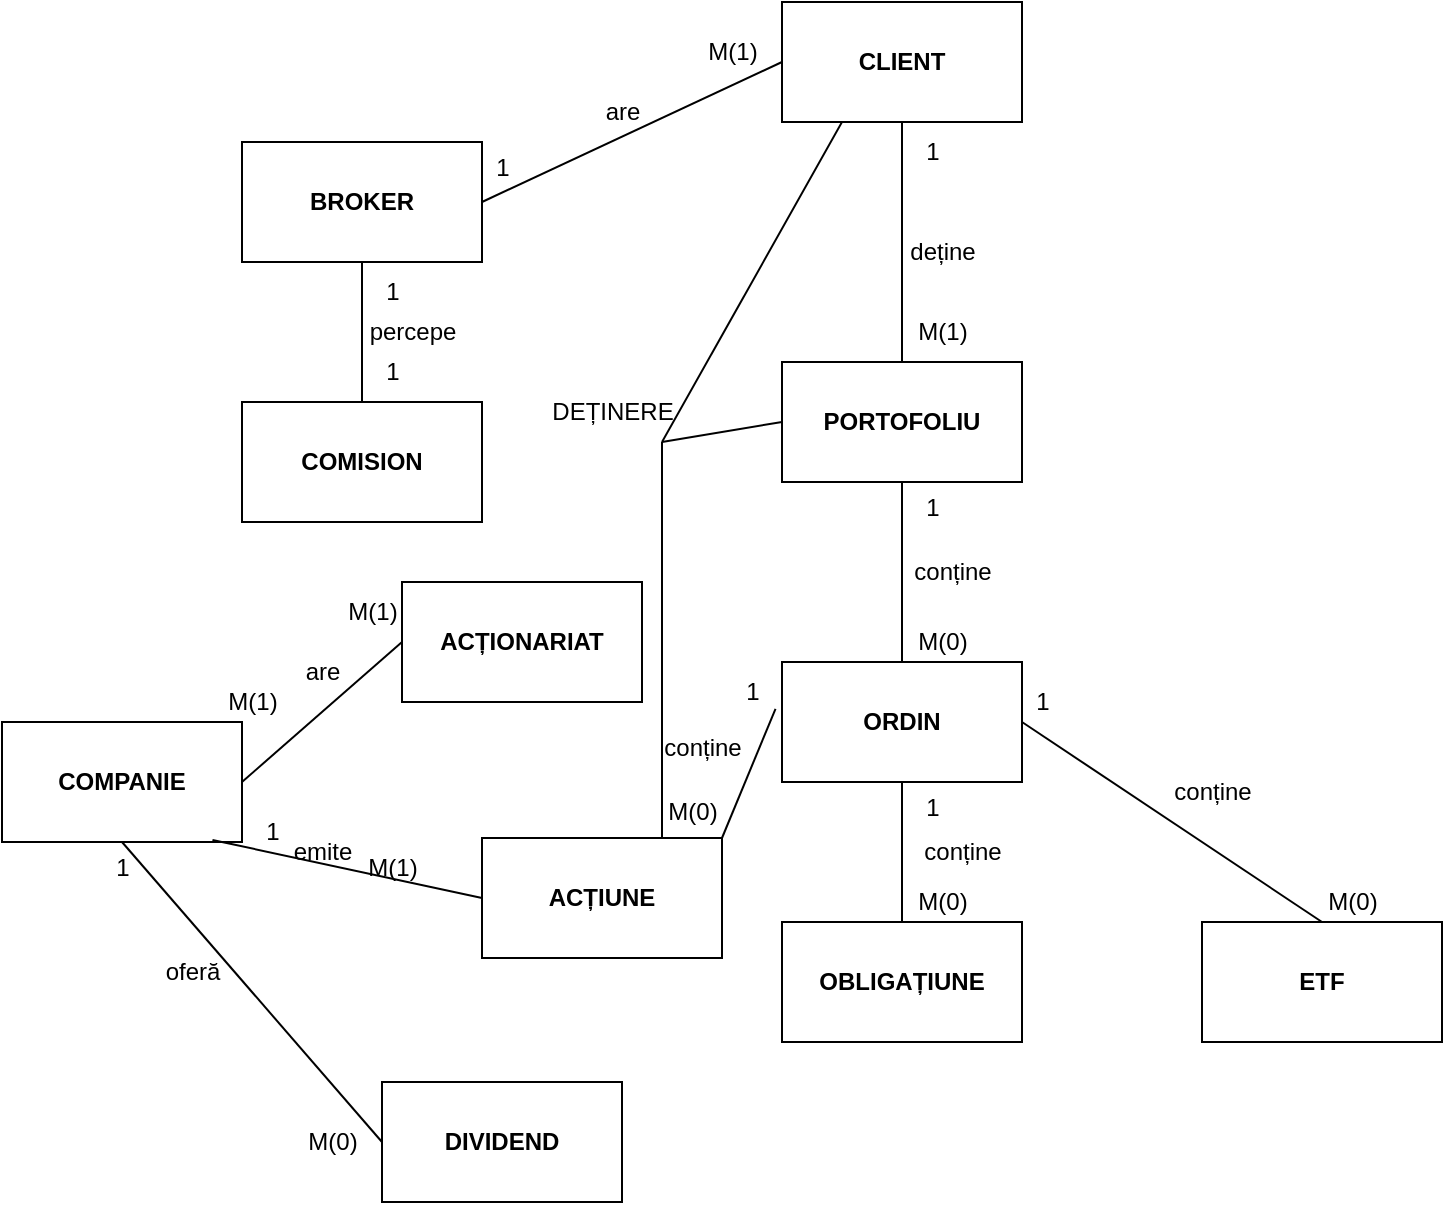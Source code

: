<mxfile version="21.2.9" type="device">
  <diagram id="R2lEEEUBdFMjLlhIrx00" name="Page-1">
    <mxGraphModel dx="1433" dy="1701" grid="1" gridSize="10" guides="1" tooltips="1" connect="1" arrows="1" fold="1" page="1" pageScale="1" pageWidth="850" pageHeight="1100" math="0" shadow="0" extFonts="Permanent Marker^https://fonts.googleapis.com/css?family=Permanent+Marker">
      <root>
        <mxCell id="0" />
        <mxCell id="1" parent="0" />
        <mxCell id="v-mCjUrIHsIha3mUhuW3-1" value="&lt;b&gt;BROKER&lt;/b&gt;" style="rounded=0;whiteSpace=wrap;html=1;" parent="1" vertex="1">
          <mxGeometry x="140" y="20" width="120" height="60" as="geometry" />
        </mxCell>
        <mxCell id="v-mCjUrIHsIha3mUhuW3-2" value="&lt;b&gt;COMPANIE&lt;/b&gt;" style="rounded=0;whiteSpace=wrap;html=1;" parent="1" vertex="1">
          <mxGeometry x="20" y="310" width="120" height="60" as="geometry" />
        </mxCell>
        <mxCell id="v-mCjUrIHsIha3mUhuW3-3" value="&lt;b&gt;ACȚIONARIAT&lt;/b&gt;" style="rounded=0;whiteSpace=wrap;html=1;" parent="1" vertex="1">
          <mxGeometry x="220" y="240" width="120" height="60" as="geometry" />
        </mxCell>
        <mxCell id="v-mCjUrIHsIha3mUhuW3-4" value="&lt;b&gt;OBLIGAȚIUNE&lt;/b&gt;" style="rounded=0;whiteSpace=wrap;html=1;" parent="1" vertex="1">
          <mxGeometry x="410" y="410" width="120" height="60" as="geometry" />
        </mxCell>
        <mxCell id="v-mCjUrIHsIha3mUhuW3-6" value="&lt;b&gt;PORTOFOLIU&lt;/b&gt;" style="rounded=0;whiteSpace=wrap;html=1;" parent="1" vertex="1">
          <mxGeometry x="410" y="130" width="120" height="60" as="geometry" />
        </mxCell>
        <mxCell id="v-mCjUrIHsIha3mUhuW3-7" value="&lt;b&gt;CLIENT&lt;/b&gt;" style="rounded=0;whiteSpace=wrap;html=1;" parent="1" vertex="1">
          <mxGeometry x="410" y="-50" width="120" height="60" as="geometry" />
        </mxCell>
        <mxCell id="v-mCjUrIHsIha3mUhuW3-8" value="&lt;b&gt;ORDIN&lt;/b&gt;" style="rounded=0;whiteSpace=wrap;html=1;" parent="1" vertex="1">
          <mxGeometry x="410" y="280" width="120" height="60" as="geometry" />
        </mxCell>
        <mxCell id="v-mCjUrIHsIha3mUhuW3-9" value="&lt;b&gt;ACȚIUNE&lt;/b&gt;" style="rounded=0;whiteSpace=wrap;html=1;" parent="1" vertex="1">
          <mxGeometry x="260" y="368" width="120" height="60" as="geometry" />
        </mxCell>
        <mxCell id="v-mCjUrIHsIha3mUhuW3-10" value="&lt;b&gt;ETF&lt;/b&gt;" style="rounded=0;whiteSpace=wrap;html=1;" parent="1" vertex="1">
          <mxGeometry x="620" y="410" width="120" height="60" as="geometry" />
        </mxCell>
        <mxCell id="v-mCjUrIHsIha3mUhuW3-11" value="&lt;b&gt;DIVIDEND&lt;/b&gt;" style="rounded=0;whiteSpace=wrap;html=1;" parent="1" vertex="1">
          <mxGeometry x="210" y="490" width="120" height="60" as="geometry" />
        </mxCell>
        <mxCell id="v-mCjUrIHsIha3mUhuW3-12" value="&lt;b&gt;COMISION&lt;/b&gt;" style="rounded=0;whiteSpace=wrap;html=1;" parent="1" vertex="1">
          <mxGeometry x="140" y="150" width="120" height="60" as="geometry" />
        </mxCell>
        <mxCell id="v-mCjUrIHsIha3mUhuW3-13" value="" style="endArrow=none;html=1;rounded=0;entryX=0;entryY=0.5;entryDx=0;entryDy=0;exitX=1;exitY=0.5;exitDx=0;exitDy=0;" parent="1" source="v-mCjUrIHsIha3mUhuW3-1" target="v-mCjUrIHsIha3mUhuW3-7" edge="1">
          <mxGeometry width="50" height="50" relative="1" as="geometry">
            <mxPoint x="280" y="45" as="sourcePoint" />
            <mxPoint x="370" y="55" as="targetPoint" />
          </mxGeometry>
        </mxCell>
        <mxCell id="v-mCjUrIHsIha3mUhuW3-15" value="1" style="text;html=1;align=center;verticalAlign=middle;resizable=0;points=[];autosize=1;strokeColor=none;fillColor=none;" parent="1" vertex="1">
          <mxGeometry x="255" y="18" width="30" height="30" as="geometry" />
        </mxCell>
        <mxCell id="v-mCjUrIHsIha3mUhuW3-16" value="M(1)" style="text;html=1;align=center;verticalAlign=middle;resizable=0;points=[];autosize=1;strokeColor=none;fillColor=none;" parent="1" vertex="1">
          <mxGeometry x="360" y="-40" width="50" height="30" as="geometry" />
        </mxCell>
        <mxCell id="v-mCjUrIHsIha3mUhuW3-17" value="are" style="text;html=1;align=center;verticalAlign=middle;resizable=0;points=[];autosize=1;strokeColor=none;fillColor=none;" parent="1" vertex="1">
          <mxGeometry x="310" y="-10" width="40" height="30" as="geometry" />
        </mxCell>
        <mxCell id="v-mCjUrIHsIha3mUhuW3-18" value="" style="endArrow=none;html=1;rounded=0;entryX=0.5;entryY=1;entryDx=0;entryDy=0;exitX=0.5;exitY=0;exitDx=0;exitDy=0;" parent="1" source="v-mCjUrIHsIha3mUhuW3-6" target="v-mCjUrIHsIha3mUhuW3-7" edge="1">
          <mxGeometry width="50" height="50" relative="1" as="geometry">
            <mxPoint x="469.5" y="150" as="sourcePoint" />
            <mxPoint x="480" y="90" as="targetPoint" />
          </mxGeometry>
        </mxCell>
        <mxCell id="v-mCjUrIHsIha3mUhuW3-19" value="1" style="text;html=1;align=center;verticalAlign=middle;resizable=0;points=[];autosize=1;strokeColor=none;fillColor=none;" parent="1" vertex="1">
          <mxGeometry x="470" y="10" width="30" height="30" as="geometry" />
        </mxCell>
        <mxCell id="v-mCjUrIHsIha3mUhuW3-20" value="M(1)" style="text;html=1;align=center;verticalAlign=middle;resizable=0;points=[];autosize=1;strokeColor=none;fillColor=none;" parent="1" vertex="1">
          <mxGeometry x="465" y="100" width="50" height="30" as="geometry" />
        </mxCell>
        <mxCell id="v-mCjUrIHsIha3mUhuW3-21" value="deține" style="text;html=1;align=center;verticalAlign=middle;resizable=0;points=[];autosize=1;strokeColor=none;fillColor=none;" parent="1" vertex="1">
          <mxGeometry x="460" y="60" width="60" height="30" as="geometry" />
        </mxCell>
        <mxCell id="v-mCjUrIHsIha3mUhuW3-22" value="conține" style="text;html=1;align=center;verticalAlign=middle;resizable=0;points=[];autosize=1;strokeColor=none;fillColor=none;" parent="1" vertex="1">
          <mxGeometry x="465" y="220" width="60" height="30" as="geometry" />
        </mxCell>
        <mxCell id="v-mCjUrIHsIha3mUhuW3-23" value="" style="endArrow=none;html=1;rounded=0;entryX=0.5;entryY=1;entryDx=0;entryDy=0;exitX=0.5;exitY=0;exitDx=0;exitDy=0;" parent="1" source="v-mCjUrIHsIha3mUhuW3-8" target="v-mCjUrIHsIha3mUhuW3-6" edge="1">
          <mxGeometry width="50" height="50" relative="1" as="geometry">
            <mxPoint x="470" y="265" as="sourcePoint" />
            <mxPoint x="461" y="205" as="targetPoint" />
            <Array as="points" />
          </mxGeometry>
        </mxCell>
        <mxCell id="Xh2mgVxemoYsKX0X48Lp-3" value="M(0)" style="text;html=1;align=center;verticalAlign=middle;resizable=0;points=[];autosize=1;strokeColor=none;fillColor=none;" parent="1" vertex="1">
          <mxGeometry x="465" y="255" width="50" height="30" as="geometry" />
        </mxCell>
        <mxCell id="Xh2mgVxemoYsKX0X48Lp-4" value="1" style="text;html=1;align=center;verticalAlign=middle;resizable=0;points=[];autosize=1;strokeColor=none;fillColor=none;" parent="1" vertex="1">
          <mxGeometry x="470" y="188" width="30" height="30" as="geometry" />
        </mxCell>
        <mxCell id="Xh2mgVxemoYsKX0X48Lp-5" value="" style="endArrow=none;html=1;rounded=0;entryX=0.5;entryY=1;entryDx=0;entryDy=0;exitX=0.5;exitY=0;exitDx=0;exitDy=0;" parent="1" source="v-mCjUrIHsIha3mUhuW3-12" target="v-mCjUrIHsIha3mUhuW3-1" edge="1">
          <mxGeometry width="50" height="50" relative="1" as="geometry">
            <mxPoint x="190" y="150" as="sourcePoint" />
            <mxPoint x="240" y="100" as="targetPoint" />
          </mxGeometry>
        </mxCell>
        <mxCell id="Xh2mgVxemoYsKX0X48Lp-6" value="percepe" style="text;html=1;align=center;verticalAlign=middle;resizable=0;points=[];autosize=1;strokeColor=none;fillColor=none;" parent="1" vertex="1">
          <mxGeometry x="190" y="100" width="70" height="30" as="geometry" />
        </mxCell>
        <mxCell id="Xh2mgVxemoYsKX0X48Lp-7" value="1" style="text;html=1;align=center;verticalAlign=middle;resizable=0;points=[];autosize=1;strokeColor=none;fillColor=none;" parent="1" vertex="1">
          <mxGeometry x="200" y="80" width="30" height="30" as="geometry" />
        </mxCell>
        <mxCell id="Xh2mgVxemoYsKX0X48Lp-8" value="1" style="text;html=1;align=center;verticalAlign=middle;resizable=0;points=[];autosize=1;strokeColor=none;fillColor=none;" parent="1" vertex="1">
          <mxGeometry x="200" y="120" width="30" height="30" as="geometry" />
        </mxCell>
        <mxCell id="Xh2mgVxemoYsKX0X48Lp-9" value="" style="endArrow=none;html=1;rounded=0;exitX=0;exitY=0.5;exitDx=0;exitDy=0;entryX=0.5;entryY=1;entryDx=0;entryDy=0;" parent="1" source="v-mCjUrIHsIha3mUhuW3-11" target="v-mCjUrIHsIha3mUhuW3-2" edge="1">
          <mxGeometry width="50" height="50" relative="1" as="geometry">
            <mxPoint x="50" y="420" as="sourcePoint" />
            <mxPoint x="100" y="370" as="targetPoint" />
          </mxGeometry>
        </mxCell>
        <mxCell id="Xh2mgVxemoYsKX0X48Lp-10" value="" style="endArrow=none;html=1;rounded=0;entryX=1;entryY=0.5;entryDx=0;entryDy=0;exitX=0;exitY=0.5;exitDx=0;exitDy=0;" parent="1" source="v-mCjUrIHsIha3mUhuW3-3" target="v-mCjUrIHsIha3mUhuW3-2" edge="1">
          <mxGeometry width="50" height="50" relative="1" as="geometry">
            <mxPoint x="220" y="410" as="sourcePoint" />
            <mxPoint x="140" y="330" as="targetPoint" />
          </mxGeometry>
        </mxCell>
        <mxCell id="Xh2mgVxemoYsKX0X48Lp-11" value="oferă" style="text;html=1;align=center;verticalAlign=middle;resizable=0;points=[];autosize=1;strokeColor=none;fillColor=none;" parent="1" vertex="1">
          <mxGeometry x="90" y="420" width="50" height="30" as="geometry" />
        </mxCell>
        <mxCell id="Xh2mgVxemoYsKX0X48Lp-12" value="1" style="text;html=1;align=center;verticalAlign=middle;resizable=0;points=[];autosize=1;strokeColor=none;fillColor=none;" parent="1" vertex="1">
          <mxGeometry x="65" y="368" width="30" height="30" as="geometry" />
        </mxCell>
        <mxCell id="Xh2mgVxemoYsKX0X48Lp-14" value="M(0)" style="text;html=1;align=center;verticalAlign=middle;resizable=0;points=[];autosize=1;strokeColor=none;fillColor=none;" parent="1" vertex="1">
          <mxGeometry x="160" y="505" width="50" height="30" as="geometry" />
        </mxCell>
        <mxCell id="Xh2mgVxemoYsKX0X48Lp-15" value="are" style="text;html=1;align=center;verticalAlign=middle;resizable=0;points=[];autosize=1;strokeColor=none;fillColor=none;" parent="1" vertex="1">
          <mxGeometry x="160" y="270" width="40" height="30" as="geometry" />
        </mxCell>
        <mxCell id="Xh2mgVxemoYsKX0X48Lp-17" value="M(1)" style="text;html=1;align=center;verticalAlign=middle;resizable=0;points=[];autosize=1;strokeColor=none;fillColor=none;" parent="1" vertex="1">
          <mxGeometry x="120" y="285" width="50" height="30" as="geometry" />
        </mxCell>
        <mxCell id="Xh2mgVxemoYsKX0X48Lp-18" value="M(1)" style="text;html=1;align=center;verticalAlign=middle;resizable=0;points=[];autosize=1;strokeColor=none;fillColor=none;" parent="1" vertex="1">
          <mxGeometry x="180" y="240" width="50" height="30" as="geometry" />
        </mxCell>
        <mxCell id="Xh2mgVxemoYsKX0X48Lp-19" value="&amp;nbsp;" style="text;html=1;align=center;verticalAlign=middle;resizable=0;points=[];autosize=1;strokeColor=none;fillColor=none;" parent="1" vertex="1">
          <mxGeometry x="655" y="228" width="30" height="30" as="geometry" />
        </mxCell>
        <mxCell id="Xh2mgVxemoYsKX0X48Lp-20" value="" style="endArrow=none;html=1;rounded=0;entryX=0.5;entryY=1;entryDx=0;entryDy=0;exitX=0.5;exitY=0;exitDx=0;exitDy=0;" parent="1" source="v-mCjUrIHsIha3mUhuW3-4" target="v-mCjUrIHsIha3mUhuW3-8" edge="1">
          <mxGeometry width="50" height="50" relative="1" as="geometry">
            <mxPoint x="420" y="398" as="sourcePoint" />
            <mxPoint x="470" y="348" as="targetPoint" />
          </mxGeometry>
        </mxCell>
        <mxCell id="Xh2mgVxemoYsKX0X48Lp-21" value="conține" style="text;html=1;align=center;verticalAlign=middle;resizable=0;points=[];autosize=1;strokeColor=none;fillColor=none;" parent="1" vertex="1">
          <mxGeometry x="470" y="360" width="60" height="30" as="geometry" />
        </mxCell>
        <mxCell id="Xh2mgVxemoYsKX0X48Lp-22" value="emite" style="text;html=1;align=center;verticalAlign=middle;resizable=0;points=[];autosize=1;strokeColor=none;fillColor=none;" parent="1" vertex="1">
          <mxGeometry x="155" y="360" width="50" height="30" as="geometry" />
        </mxCell>
        <mxCell id="Xh2mgVxemoYsKX0X48Lp-23" value="" style="endArrow=none;html=1;rounded=0;entryX=0;entryY=0.5;entryDx=0;entryDy=0;exitX=0.877;exitY=0.983;exitDx=0;exitDy=0;exitPerimeter=0;" parent="1" source="v-mCjUrIHsIha3mUhuW3-2" target="v-mCjUrIHsIha3mUhuW3-9" edge="1">
          <mxGeometry width="50" height="50" relative="1" as="geometry">
            <mxPoint x="155" y="380" as="sourcePoint" />
            <mxPoint x="180" y="368" as="targetPoint" />
          </mxGeometry>
        </mxCell>
        <mxCell id="Xh2mgVxemoYsKX0X48Lp-26" value="M(1)" style="text;html=1;align=center;verticalAlign=middle;resizable=0;points=[];autosize=1;strokeColor=none;fillColor=none;" parent="1" vertex="1">
          <mxGeometry x="190" y="368" width="50" height="30" as="geometry" />
        </mxCell>
        <mxCell id="Xh2mgVxemoYsKX0X48Lp-27" value="1" style="text;html=1;align=center;verticalAlign=middle;resizable=0;points=[];autosize=1;strokeColor=none;fillColor=none;" parent="1" vertex="1">
          <mxGeometry x="140" y="350" width="30" height="30" as="geometry" />
        </mxCell>
        <mxCell id="Xh2mgVxemoYsKX0X48Lp-28" value="conține" style="text;html=1;align=center;verticalAlign=middle;resizable=0;points=[];autosize=1;strokeColor=none;fillColor=none;" parent="1" vertex="1">
          <mxGeometry x="595" y="330" width="60" height="30" as="geometry" />
        </mxCell>
        <mxCell id="Xh2mgVxemoYsKX0X48Lp-29" value="conține" style="text;html=1;align=center;verticalAlign=middle;resizable=0;points=[];autosize=1;strokeColor=none;fillColor=none;" parent="1" vertex="1">
          <mxGeometry x="340" y="308" width="60" height="30" as="geometry" />
        </mxCell>
        <mxCell id="Xh2mgVxemoYsKX0X48Lp-30" value="" style="endArrow=none;html=1;rounded=0;entryX=1;entryY=0.5;entryDx=0;entryDy=0;exitX=0.5;exitY=0;exitDx=0;exitDy=0;" parent="1" source="v-mCjUrIHsIha3mUhuW3-10" target="v-mCjUrIHsIha3mUhuW3-8" edge="1">
          <mxGeometry width="50" height="50" relative="1" as="geometry">
            <mxPoint x="580" y="390" as="sourcePoint" />
            <mxPoint x="630" y="340" as="targetPoint" />
          </mxGeometry>
        </mxCell>
        <mxCell id="Xh2mgVxemoYsKX0X48Lp-32" value="" style="endArrow=none;html=1;rounded=0;entryX=-0.027;entryY=0.39;entryDx=0;entryDy=0;entryPerimeter=0;exitX=1;exitY=0;exitDx=0;exitDy=0;" parent="1" source="v-mCjUrIHsIha3mUhuW3-9" target="v-mCjUrIHsIha3mUhuW3-8" edge="1">
          <mxGeometry width="50" height="50" relative="1" as="geometry">
            <mxPoint x="400" y="330" as="sourcePoint" />
            <mxPoint x="450" y="280" as="targetPoint" />
          </mxGeometry>
        </mxCell>
        <mxCell id="Xh2mgVxemoYsKX0X48Lp-33" value="1" style="text;html=1;align=center;verticalAlign=middle;resizable=0;points=[];autosize=1;strokeColor=none;fillColor=none;" parent="1" vertex="1">
          <mxGeometry x="380" y="280" width="30" height="30" as="geometry" />
        </mxCell>
        <mxCell id="Xh2mgVxemoYsKX0X48Lp-34" value="1" style="text;html=1;align=center;verticalAlign=middle;resizable=0;points=[];autosize=1;strokeColor=none;fillColor=none;" parent="1" vertex="1">
          <mxGeometry x="470" y="338" width="30" height="30" as="geometry" />
        </mxCell>
        <mxCell id="Xh2mgVxemoYsKX0X48Lp-36" value="M(0)" style="text;html=1;align=center;verticalAlign=middle;resizable=0;points=[];autosize=1;strokeColor=none;fillColor=none;" parent="1" vertex="1">
          <mxGeometry x="465" y="385" width="50" height="30" as="geometry" />
        </mxCell>
        <mxCell id="Xh2mgVxemoYsKX0X48Lp-37" value="1" style="text;html=1;align=center;verticalAlign=middle;resizable=0;points=[];autosize=1;strokeColor=none;fillColor=none;" parent="1" vertex="1">
          <mxGeometry x="525" y="285" width="30" height="30" as="geometry" />
        </mxCell>
        <mxCell id="Xh2mgVxemoYsKX0X48Lp-38" value="M(0)" style="text;html=1;align=center;verticalAlign=middle;resizable=0;points=[];autosize=1;strokeColor=none;fillColor=none;" parent="1" vertex="1">
          <mxGeometry x="670" y="385" width="50" height="30" as="geometry" />
        </mxCell>
        <mxCell id="Xh2mgVxemoYsKX0X48Lp-39" value="M(0)" style="text;html=1;align=center;verticalAlign=middle;resizable=0;points=[];autosize=1;strokeColor=none;fillColor=none;" parent="1" vertex="1">
          <mxGeometry x="340" y="340" width="50" height="30" as="geometry" />
        </mxCell>
        <mxCell id="hiScEYmqXI0lTK3PaLVx-1" value="" style="endArrow=none;html=1;rounded=0;exitX=0.75;exitY=0;exitDx=0;exitDy=0;" edge="1" parent="1" source="v-mCjUrIHsIha3mUhuW3-9">
          <mxGeometry width="50" height="50" relative="1" as="geometry">
            <mxPoint x="320" y="130" as="sourcePoint" />
            <mxPoint x="350" y="170" as="targetPoint" />
          </mxGeometry>
        </mxCell>
        <mxCell id="hiScEYmqXI0lTK3PaLVx-2" value="" style="endArrow=none;html=1;rounded=0;entryX=0.25;entryY=1;entryDx=0;entryDy=0;" edge="1" parent="1" target="v-mCjUrIHsIha3mUhuW3-7">
          <mxGeometry width="50" height="50" relative="1" as="geometry">
            <mxPoint x="350" y="170" as="sourcePoint" />
            <mxPoint x="410" y="50" as="targetPoint" />
          </mxGeometry>
        </mxCell>
        <mxCell id="hiScEYmqXI0lTK3PaLVx-3" value="" style="endArrow=none;html=1;rounded=0;entryX=0;entryY=0.5;entryDx=0;entryDy=0;" edge="1" parent="1" target="v-mCjUrIHsIha3mUhuW3-6">
          <mxGeometry width="50" height="50" relative="1" as="geometry">
            <mxPoint x="350" y="170" as="sourcePoint" />
            <mxPoint x="400" y="150" as="targetPoint" />
          </mxGeometry>
        </mxCell>
        <mxCell id="hiScEYmqXI0lTK3PaLVx-4" value="DEȚINERE" style="text;html=1;align=center;verticalAlign=middle;resizable=0;points=[];autosize=1;strokeColor=none;fillColor=none;" vertex="1" parent="1">
          <mxGeometry x="285" y="140" width="80" height="30" as="geometry" />
        </mxCell>
      </root>
    </mxGraphModel>
  </diagram>
</mxfile>
